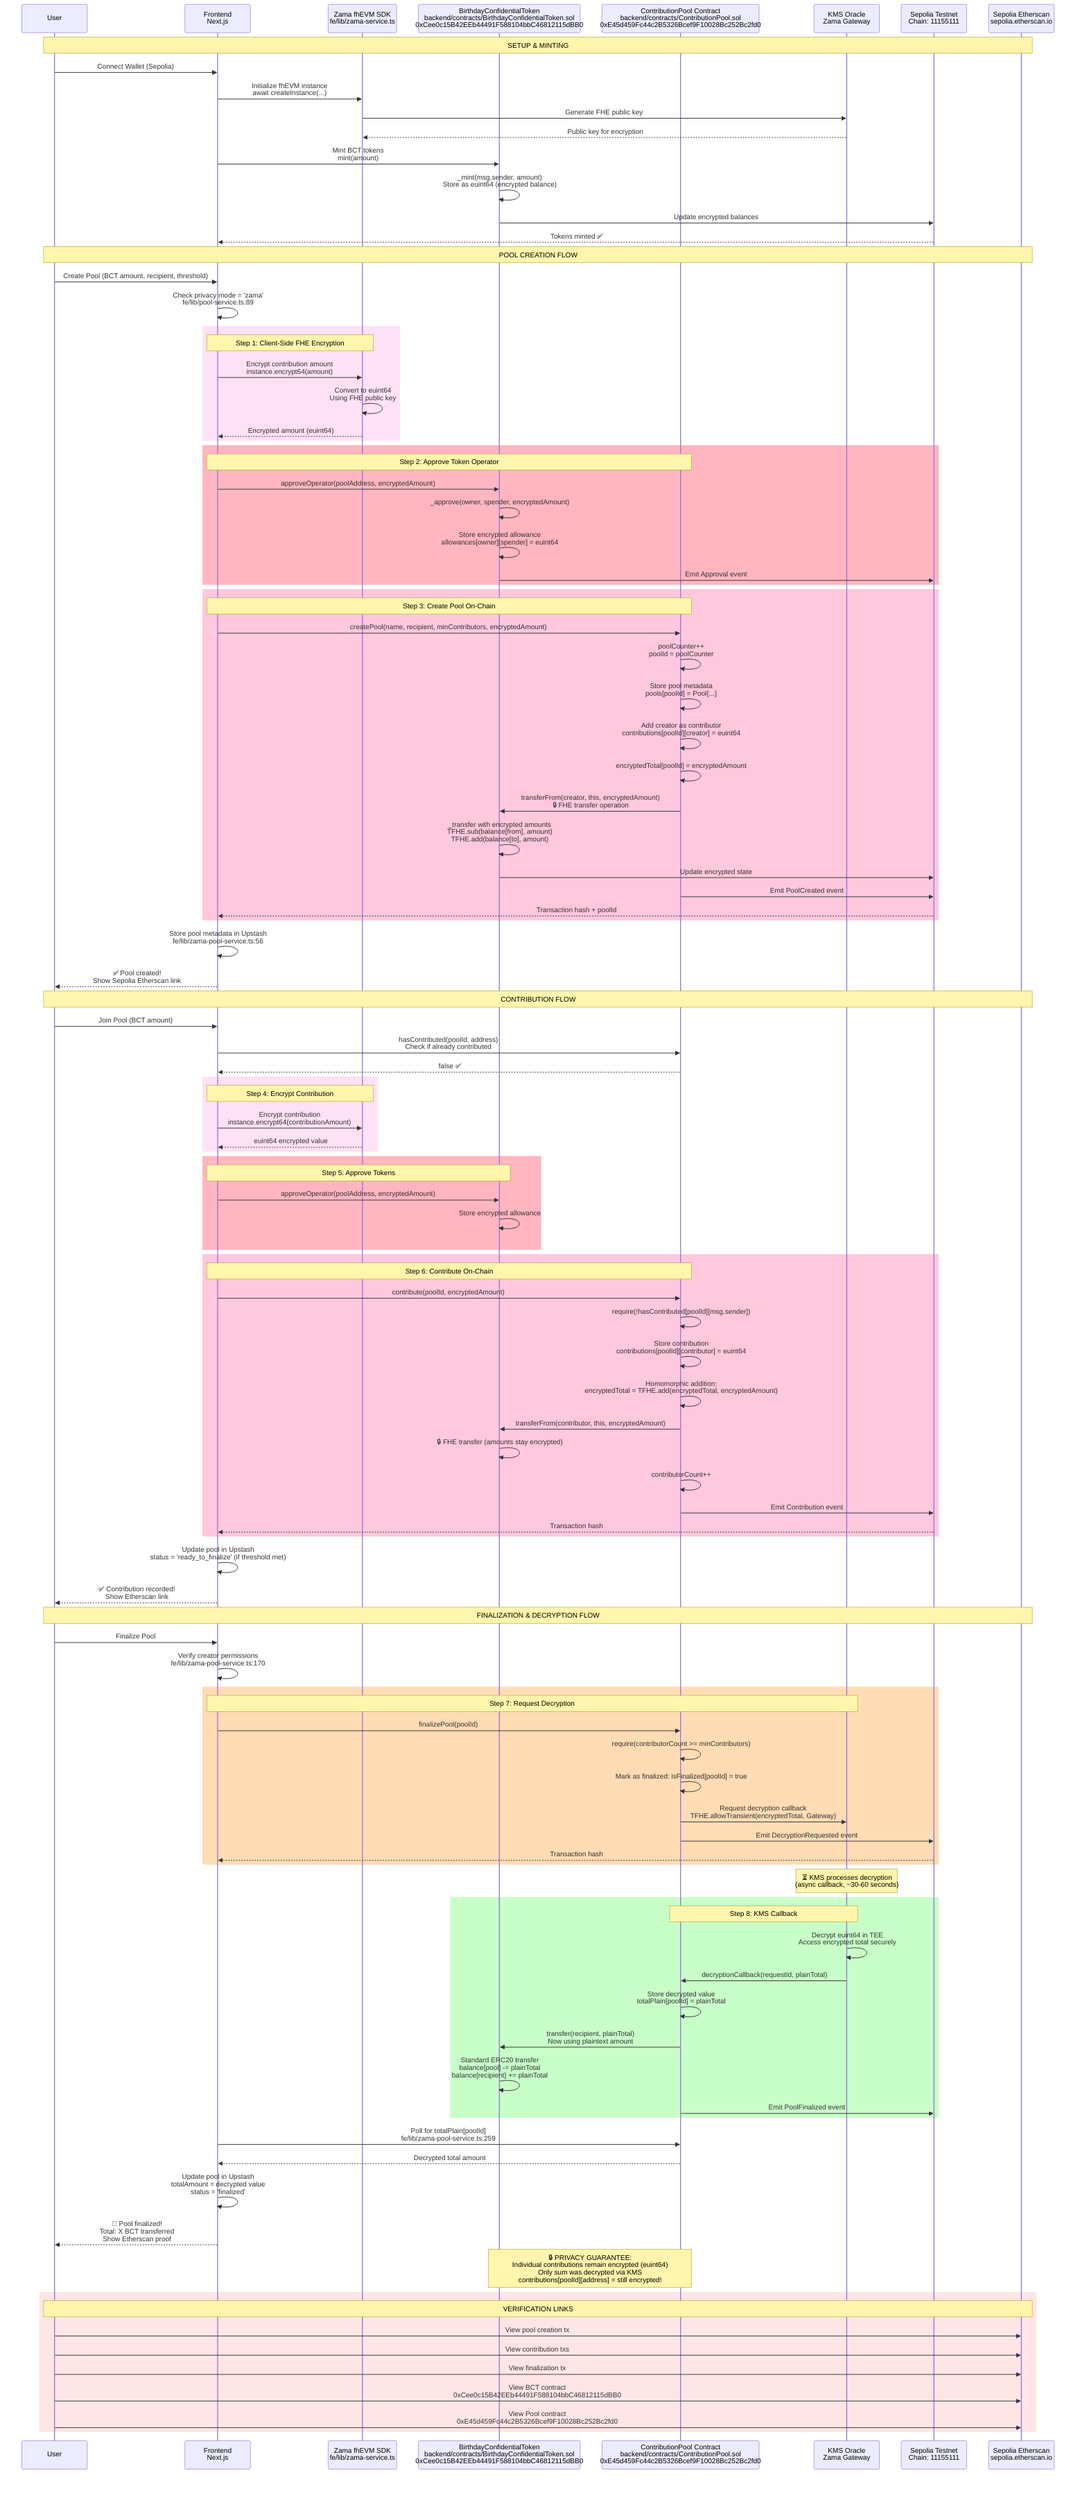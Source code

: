 sequenceDiagram
    participant User
    participant Frontend as Frontend<br/>Next.js
    participant ZamaSDK as Zama fhEVM SDK<br/>fe/lib/zama-service.ts
    participant BCT as BirthdayConfidentialToken<br/>backend/contracts/BirthdayConfidentialToken.sol<br/>0xCee0c15B42EEb44491F588104bbC46812115dBB0
    participant Pool as ContributionPool Contract<br/>backend/contracts/ContributionPool.sol<br/>0xE45d459Fc44c2B5326Bcef9F10028Bc252Bc2fd0
    participant KMS as KMS Oracle<br/>Zama Gateway
    participant Blockchain as Sepolia Testnet<br/>Chain: 11155111
    participant Etherscan as Sepolia Etherscan<br/>sepolia.etherscan.io

    Note over User,Etherscan: SETUP & MINTING

    User->>Frontend: Connect Wallet (Sepolia)
    Frontend->>ZamaSDK: Initialize fhEVM instance<br/>await createInstance(...)
    ZamaSDK->>KMS: Generate FHE public key
    KMS-->>ZamaSDK: Public key for encryption

    Frontend->>BCT: Mint BCT tokens<br/>mint(amount)
    BCT->>BCT: _mint(msg.sender, amount)<br/>Store as euint64 (encrypted balance)
    BCT->>Blockchain: Update encrypted balances
    Blockchain-->>Frontend: Tokens minted ✅

    Note over User,Etherscan: POOL CREATION FLOW

    User->>Frontend: Create Pool (BCT amount, recipient, threshold)
    Frontend->>Frontend: Check privacy mode = 'zama'<br/>fe/lib/pool-service.ts:89

    rect rgb(255, 225, 245)
        Note over Frontend,ZamaSDK: Step 1: Client-Side FHE Encryption
        Frontend->>ZamaSDK: Encrypt contribution amount<br/>instance.encrypt64(amount)
        ZamaSDK->>ZamaSDK: Convert to euint64<br/>Using FHE public key
        ZamaSDK-->>Frontend: Encrypted amount (euint64)
    end

    rect rgb(255, 182, 193)
        Note over Frontend,Pool: Step 2: Approve Token Operator
        Frontend->>BCT: approveOperator(poolAddress, encryptedAmount)
        BCT->>BCT: _approve(owner, spender, encryptedAmount)
        BCT->>BCT: Store encrypted allowance<br/>allowances[owner][spender] = euint64
        BCT->>Blockchain: Emit Approval event
    end

    rect rgb(255, 200, 220)
        Note over Frontend,Pool: Step 3: Create Pool On-Chain
        Frontend->>Pool: createPool(name, recipient, minContributors, encryptedAmount)
        Pool->>Pool: poolCounter++<br/>poolId = poolCounter
        Pool->>Pool: Store pool metadata<br/>pools[poolId] = Pool{...}
        Pool->>Pool: Add creator as contributor<br/>contributions[poolId][creator] = euint64
        Pool->>Pool: encryptedTotal[poolId] = encryptedAmount
        Pool->>BCT: transferFrom(creator, this, encryptedAmount)<br/>🔒 FHE transfer operation
        BCT->>BCT: _transfer with encrypted amounts<br/>TFHE.sub(balance[from], amount)<br/>TFHE.add(balance[to], amount)
        BCT->>Blockchain: Update encrypted state
        Pool->>Blockchain: Emit PoolCreated event
        Blockchain-->>Frontend: Transaction hash + poolId
    end

    Frontend->>Frontend: Store pool metadata in Upstash<br/>fe/lib/zama-pool-service.ts:56
    Frontend-->>User: ✅ Pool created!<br/>Show Sepolia Etherscan link

    Note over User,Etherscan: CONTRIBUTION FLOW

    User->>Frontend: Join Pool (BCT amount)
    Frontend->>Pool: hasContributed(poolId, address)<br/>Check if already contributed
    Pool-->>Frontend: false ✅

    rect rgb(255, 225, 245)
        Note over Frontend,ZamaSDK: Step 4: Encrypt Contribution
        Frontend->>ZamaSDK: Encrypt contribution<br/>instance.encrypt64(contributionAmount)
        ZamaSDK-->>Frontend: euint64 encrypted value
    end

    rect rgb(255, 182, 193)
        Note over Frontend,BCT: Step 5: Approve Tokens
        Frontend->>BCT: approveOperator(poolAddress, encryptedAmount)
        BCT->>BCT: Store encrypted allowance
    end

    rect rgb(255, 200, 220)
        Note over Frontend,Pool: Step 6: Contribute On-Chain
        Frontend->>Pool: contribute(poolId, encryptedAmount)
        Pool->>Pool: require(!hasContributed[poolId][msg.sender])
        Pool->>Pool: Store contribution<br/>contributions[poolId][contributor] = euint64
        Pool->>Pool: Homomorphic addition:<br/>encryptedTotal = TFHE.add(encryptedTotal, encryptedAmount)
        Pool->>BCT: transferFrom(contributor, this, encryptedAmount)
        BCT->>BCT: 🔒 FHE transfer (amounts stay encrypted)
        Pool->>Pool: contributorCount++
        Pool->>Blockchain: Emit Contribution event
        Blockchain-->>Frontend: Transaction hash
    end

    Frontend->>Frontend: Update pool in Upstash<br/>status = 'ready_to_finalize' (if threshold met)
    Frontend-->>User: ✅ Contribution recorded!<br/>Show Etherscan link

    Note over User,Etherscan: FINALIZATION & DECRYPTION FLOW

    User->>Frontend: Finalize Pool
    Frontend->>Frontend: Verify creator permissions<br/>fe/lib/zama-pool-service.ts:170

    rect rgb(255, 220, 180)
        Note over Frontend,KMS: Step 7: Request Decryption
        Frontend->>Pool: finalizePool(poolId)
        Pool->>Pool: require(contributorCount >= minContributors)
        Pool->>Pool: Mark as finalized: isFinalized[poolId] = true
        Pool->>KMS: Request decryption callback<br/>TFHE.allowTransient(encryptedTotal, Gateway)
        Pool->>Blockchain: Emit DecryptionRequested event
        Blockchain-->>Frontend: Transaction hash
    end

    Note over KMS: ⏳ KMS processes decryption<br/>(async callback, ~30-60 seconds)

    rect rgb(200, 255, 200)
        Note over KMS,Pool: Step 8: KMS Callback
        KMS->>KMS: Decrypt euint64 in TEE<br/>Access encrypted total securely
        KMS->>Pool: decryptionCallback(requestId, plainTotal)
        Pool->>Pool: Store decrypted value<br/>totalPlain[poolId] = plainTotal
        Pool->>BCT: transfer(recipient, plainTotal)<br/>Now using plaintext amount
        BCT->>BCT: Standard ERC20 transfer<br/>balance[pool] -= plainTotal<br/>balance[recipient] += plainTotal
        Pool->>Blockchain: Emit PoolFinalized event
    end

    Frontend->>Pool: Poll for totalPlain[poolId]<br/>fe/lib/zama-pool-service.ts:259
    Pool-->>Frontend: Decrypted total amount

    Frontend->>Frontend: Update pool in Upstash<br/>totalAmount = decrypted value<br/>status = 'finalized'
    Frontend-->>User: 🎉 Pool finalized!<br/>Total: X BCT transferred<br/>Show Etherscan proof

    Note over Pool,BCT: 🔒 PRIVACY GUARANTEE:<br/>Individual contributions remain encrypted (euint64)<br/>Only sum was decrypted via KMS<br/>contributions[poolId][address] = still encrypted!

    rect rgb(255, 230, 230)
        Note over User,Etherscan: VERIFICATION LINKS
        User->>Etherscan: View pool creation tx
        User->>Etherscan: View contribution txs
        User->>Etherscan: View finalization tx
        User->>Etherscan: View BCT contract<br/>0xCee0c15B42EEb44491F588104bbC46812115dBB0
        User->>Etherscan: View Pool contract<br/>0xE45d459Fc44c2B5326Bcef9F10028Bc252Bc2fd0
    end